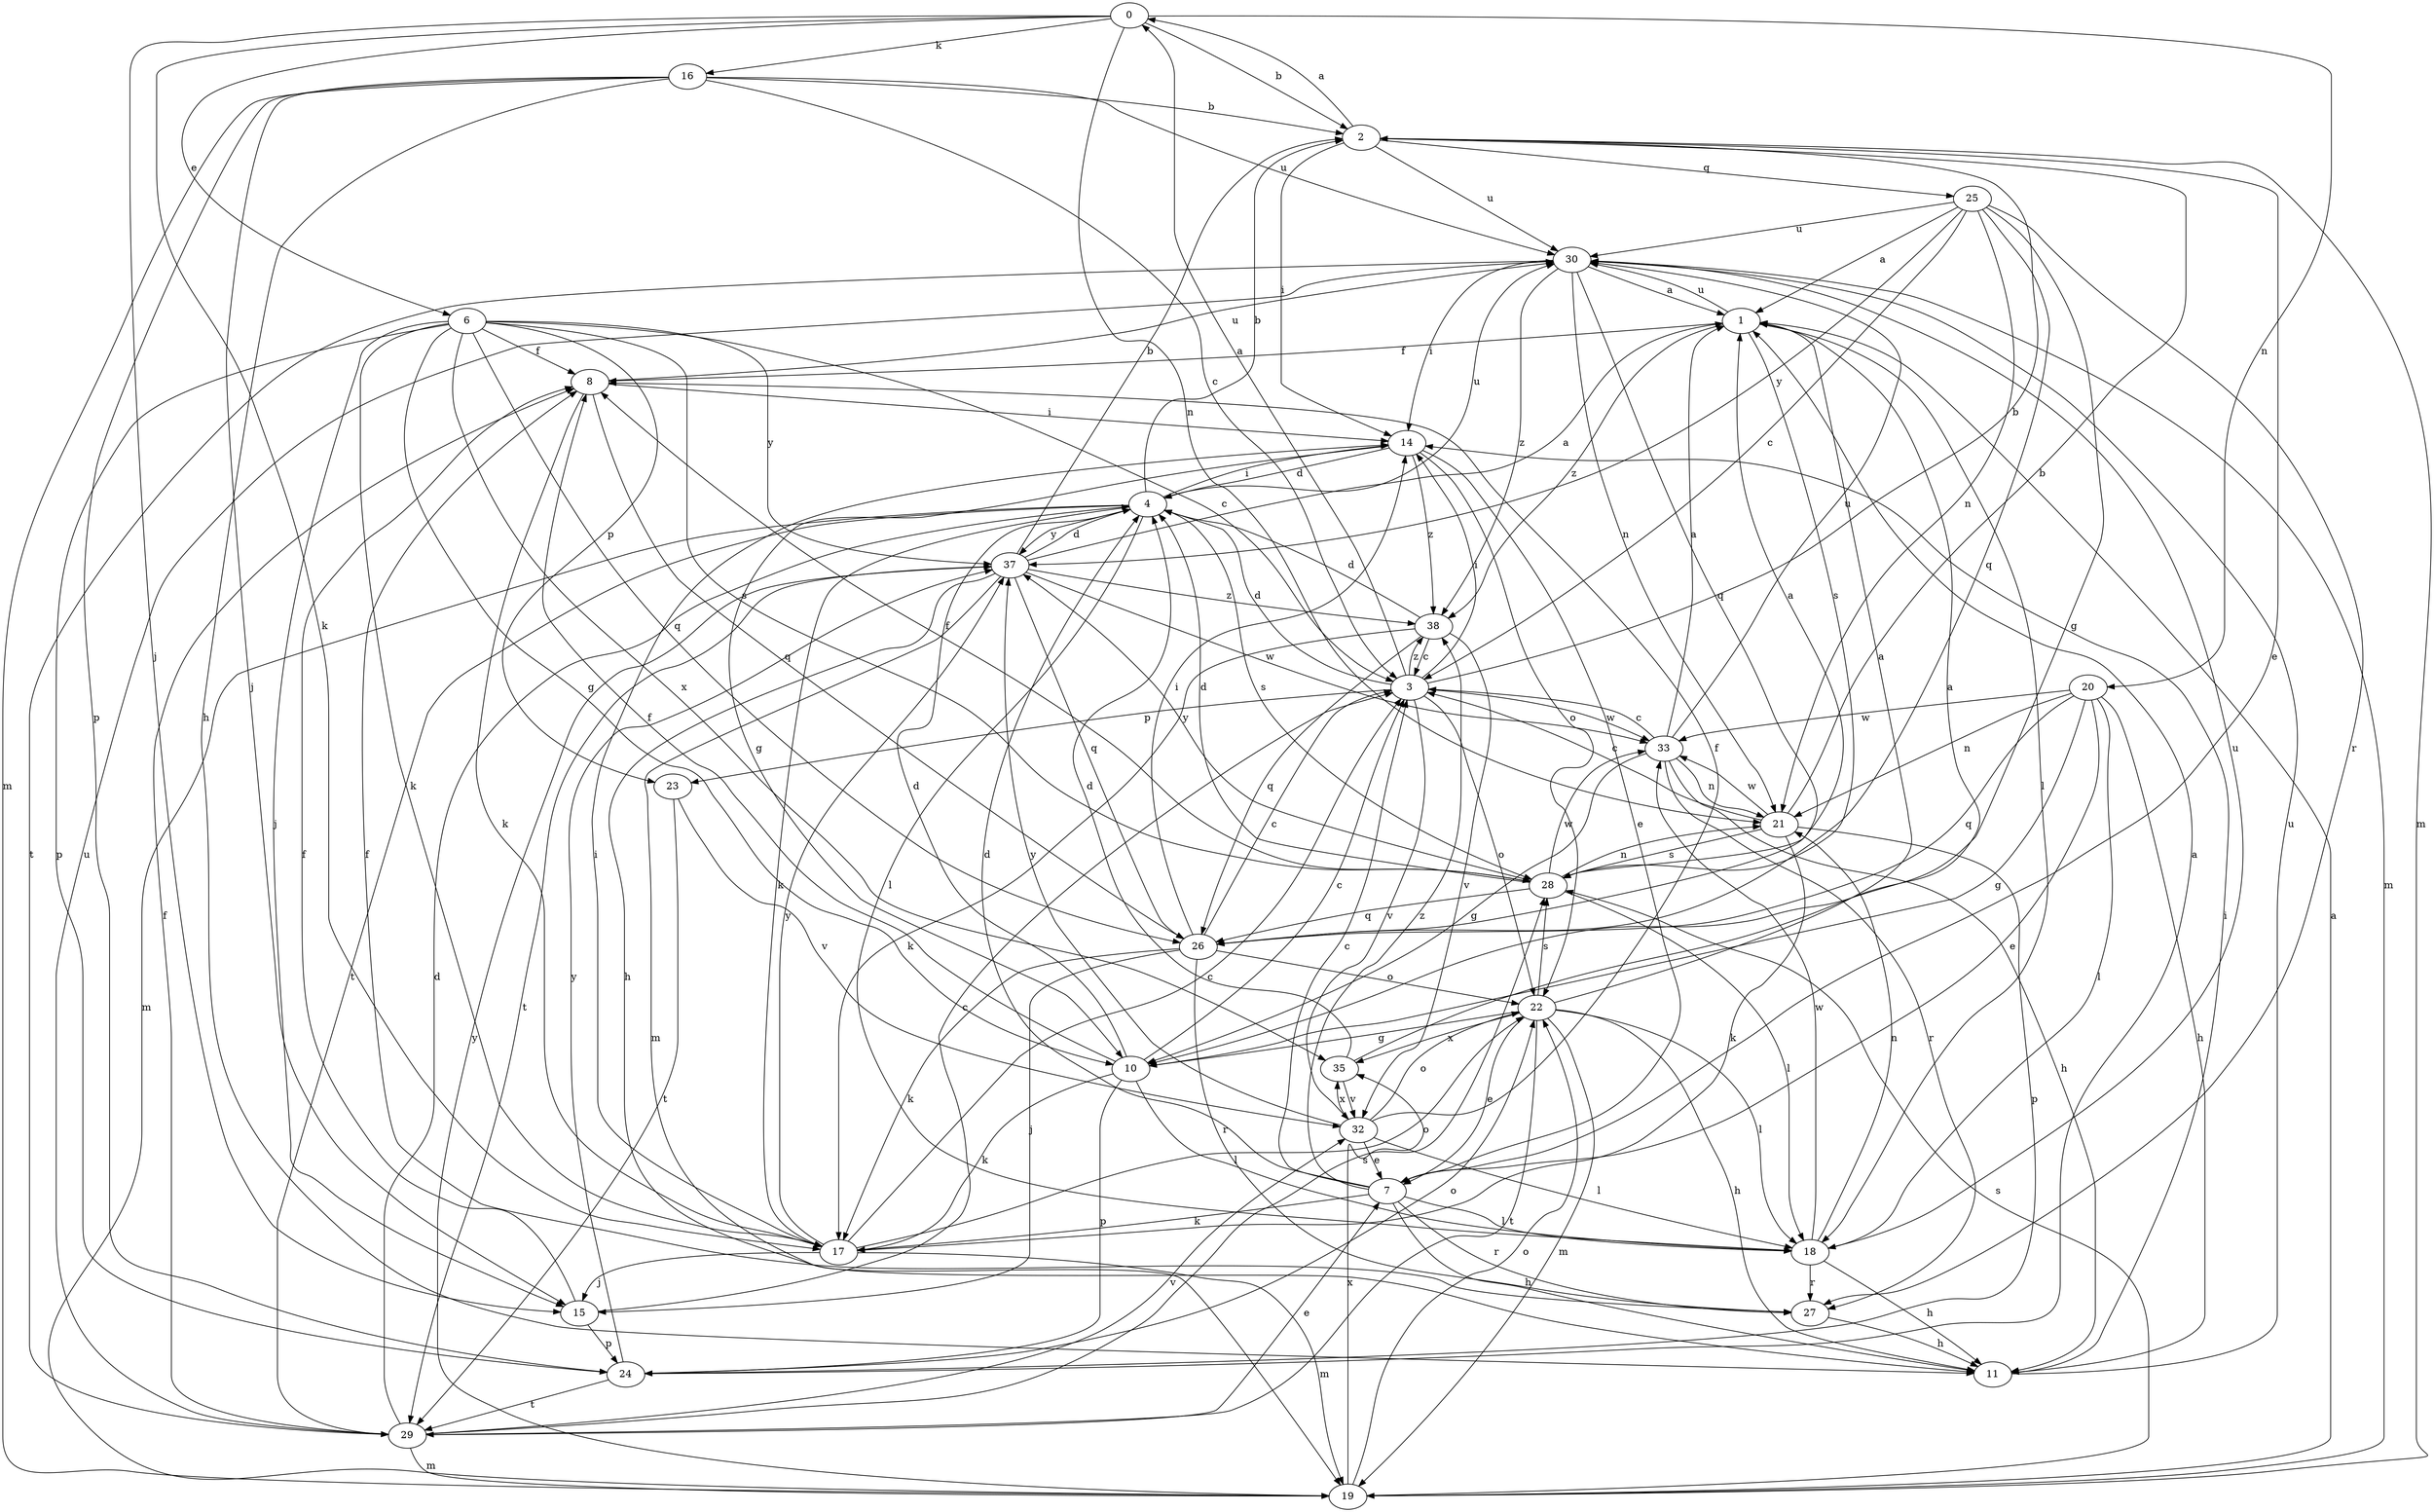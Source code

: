 strict digraph  {
0;
1;
2;
3;
4;
6;
7;
8;
10;
11;
14;
15;
16;
17;
18;
19;
20;
21;
22;
23;
24;
25;
26;
27;
28;
29;
30;
32;
33;
35;
37;
38;
0 -> 2  [label=b];
0 -> 6  [label=e];
0 -> 15  [label=j];
0 -> 16  [label=k];
0 -> 17  [label=k];
0 -> 20  [label=n];
0 -> 21  [label=n];
1 -> 8  [label=f];
1 -> 18  [label=l];
1 -> 28  [label=s];
1 -> 30  [label=u];
1 -> 38  [label=z];
2 -> 0  [label=a];
2 -> 7  [label=e];
2 -> 14  [label=i];
2 -> 19  [label=m];
2 -> 25  [label=q];
2 -> 30  [label=u];
3 -> 0  [label=a];
3 -> 2  [label=b];
3 -> 4  [label=d];
3 -> 14  [label=i];
3 -> 22  [label=o];
3 -> 23  [label=p];
3 -> 32  [label=v];
3 -> 33  [label=w];
3 -> 38  [label=z];
4 -> 2  [label=b];
4 -> 14  [label=i];
4 -> 17  [label=k];
4 -> 18  [label=l];
4 -> 19  [label=m];
4 -> 28  [label=s];
4 -> 29  [label=t];
4 -> 30  [label=u];
4 -> 37  [label=y];
6 -> 3  [label=c];
6 -> 8  [label=f];
6 -> 10  [label=g];
6 -> 15  [label=j];
6 -> 17  [label=k];
6 -> 23  [label=p];
6 -> 24  [label=p];
6 -> 26  [label=q];
6 -> 28  [label=s];
6 -> 35  [label=x];
6 -> 37  [label=y];
7 -> 3  [label=c];
7 -> 4  [label=d];
7 -> 11  [label=h];
7 -> 17  [label=k];
7 -> 18  [label=l];
7 -> 27  [label=r];
7 -> 38  [label=z];
8 -> 14  [label=i];
8 -> 17  [label=k];
8 -> 26  [label=q];
8 -> 30  [label=u];
10 -> 3  [label=c];
10 -> 4  [label=d];
10 -> 8  [label=f];
10 -> 17  [label=k];
10 -> 18  [label=l];
10 -> 24  [label=p];
11 -> 14  [label=i];
11 -> 30  [label=u];
14 -> 4  [label=d];
14 -> 7  [label=e];
14 -> 10  [label=g];
14 -> 22  [label=o];
14 -> 38  [label=z];
15 -> 3  [label=c];
15 -> 8  [label=f];
15 -> 24  [label=p];
16 -> 2  [label=b];
16 -> 3  [label=c];
16 -> 11  [label=h];
16 -> 15  [label=j];
16 -> 19  [label=m];
16 -> 24  [label=p];
16 -> 30  [label=u];
17 -> 3  [label=c];
17 -> 14  [label=i];
17 -> 15  [label=j];
17 -> 19  [label=m];
17 -> 22  [label=o];
17 -> 37  [label=y];
18 -> 11  [label=h];
18 -> 21  [label=n];
18 -> 27  [label=r];
18 -> 30  [label=u];
18 -> 33  [label=w];
19 -> 1  [label=a];
19 -> 22  [label=o];
19 -> 28  [label=s];
19 -> 35  [label=x];
19 -> 37  [label=y];
20 -> 7  [label=e];
20 -> 10  [label=g];
20 -> 11  [label=h];
20 -> 18  [label=l];
20 -> 21  [label=n];
20 -> 26  [label=q];
20 -> 33  [label=w];
21 -> 2  [label=b];
21 -> 3  [label=c];
21 -> 17  [label=k];
21 -> 24  [label=p];
21 -> 28  [label=s];
21 -> 33  [label=w];
22 -> 1  [label=a];
22 -> 7  [label=e];
22 -> 10  [label=g];
22 -> 11  [label=h];
22 -> 18  [label=l];
22 -> 19  [label=m];
22 -> 28  [label=s];
22 -> 29  [label=t];
22 -> 35  [label=x];
23 -> 29  [label=t];
23 -> 32  [label=v];
24 -> 1  [label=a];
24 -> 22  [label=o];
24 -> 29  [label=t];
24 -> 37  [label=y];
25 -> 1  [label=a];
25 -> 3  [label=c];
25 -> 10  [label=g];
25 -> 21  [label=n];
25 -> 26  [label=q];
25 -> 27  [label=r];
25 -> 30  [label=u];
25 -> 37  [label=y];
26 -> 3  [label=c];
26 -> 14  [label=i];
26 -> 15  [label=j];
26 -> 17  [label=k];
26 -> 22  [label=o];
26 -> 27  [label=r];
27 -> 8  [label=f];
27 -> 11  [label=h];
28 -> 1  [label=a];
28 -> 4  [label=d];
28 -> 8  [label=f];
28 -> 18  [label=l];
28 -> 21  [label=n];
28 -> 26  [label=q];
28 -> 33  [label=w];
28 -> 37  [label=y];
29 -> 4  [label=d];
29 -> 7  [label=e];
29 -> 8  [label=f];
29 -> 19  [label=m];
29 -> 28  [label=s];
29 -> 30  [label=u];
29 -> 32  [label=v];
30 -> 1  [label=a];
30 -> 14  [label=i];
30 -> 19  [label=m];
30 -> 21  [label=n];
30 -> 26  [label=q];
30 -> 29  [label=t];
30 -> 38  [label=z];
32 -> 7  [label=e];
32 -> 8  [label=f];
32 -> 18  [label=l];
32 -> 22  [label=o];
32 -> 35  [label=x];
32 -> 37  [label=y];
33 -> 1  [label=a];
33 -> 3  [label=c];
33 -> 10  [label=g];
33 -> 11  [label=h];
33 -> 21  [label=n];
33 -> 27  [label=r];
33 -> 30  [label=u];
35 -> 1  [label=a];
35 -> 4  [label=d];
35 -> 32  [label=v];
37 -> 1  [label=a];
37 -> 2  [label=b];
37 -> 4  [label=d];
37 -> 11  [label=h];
37 -> 19  [label=m];
37 -> 26  [label=q];
37 -> 29  [label=t];
37 -> 33  [label=w];
37 -> 38  [label=z];
38 -> 3  [label=c];
38 -> 4  [label=d];
38 -> 17  [label=k];
38 -> 26  [label=q];
38 -> 32  [label=v];
}
